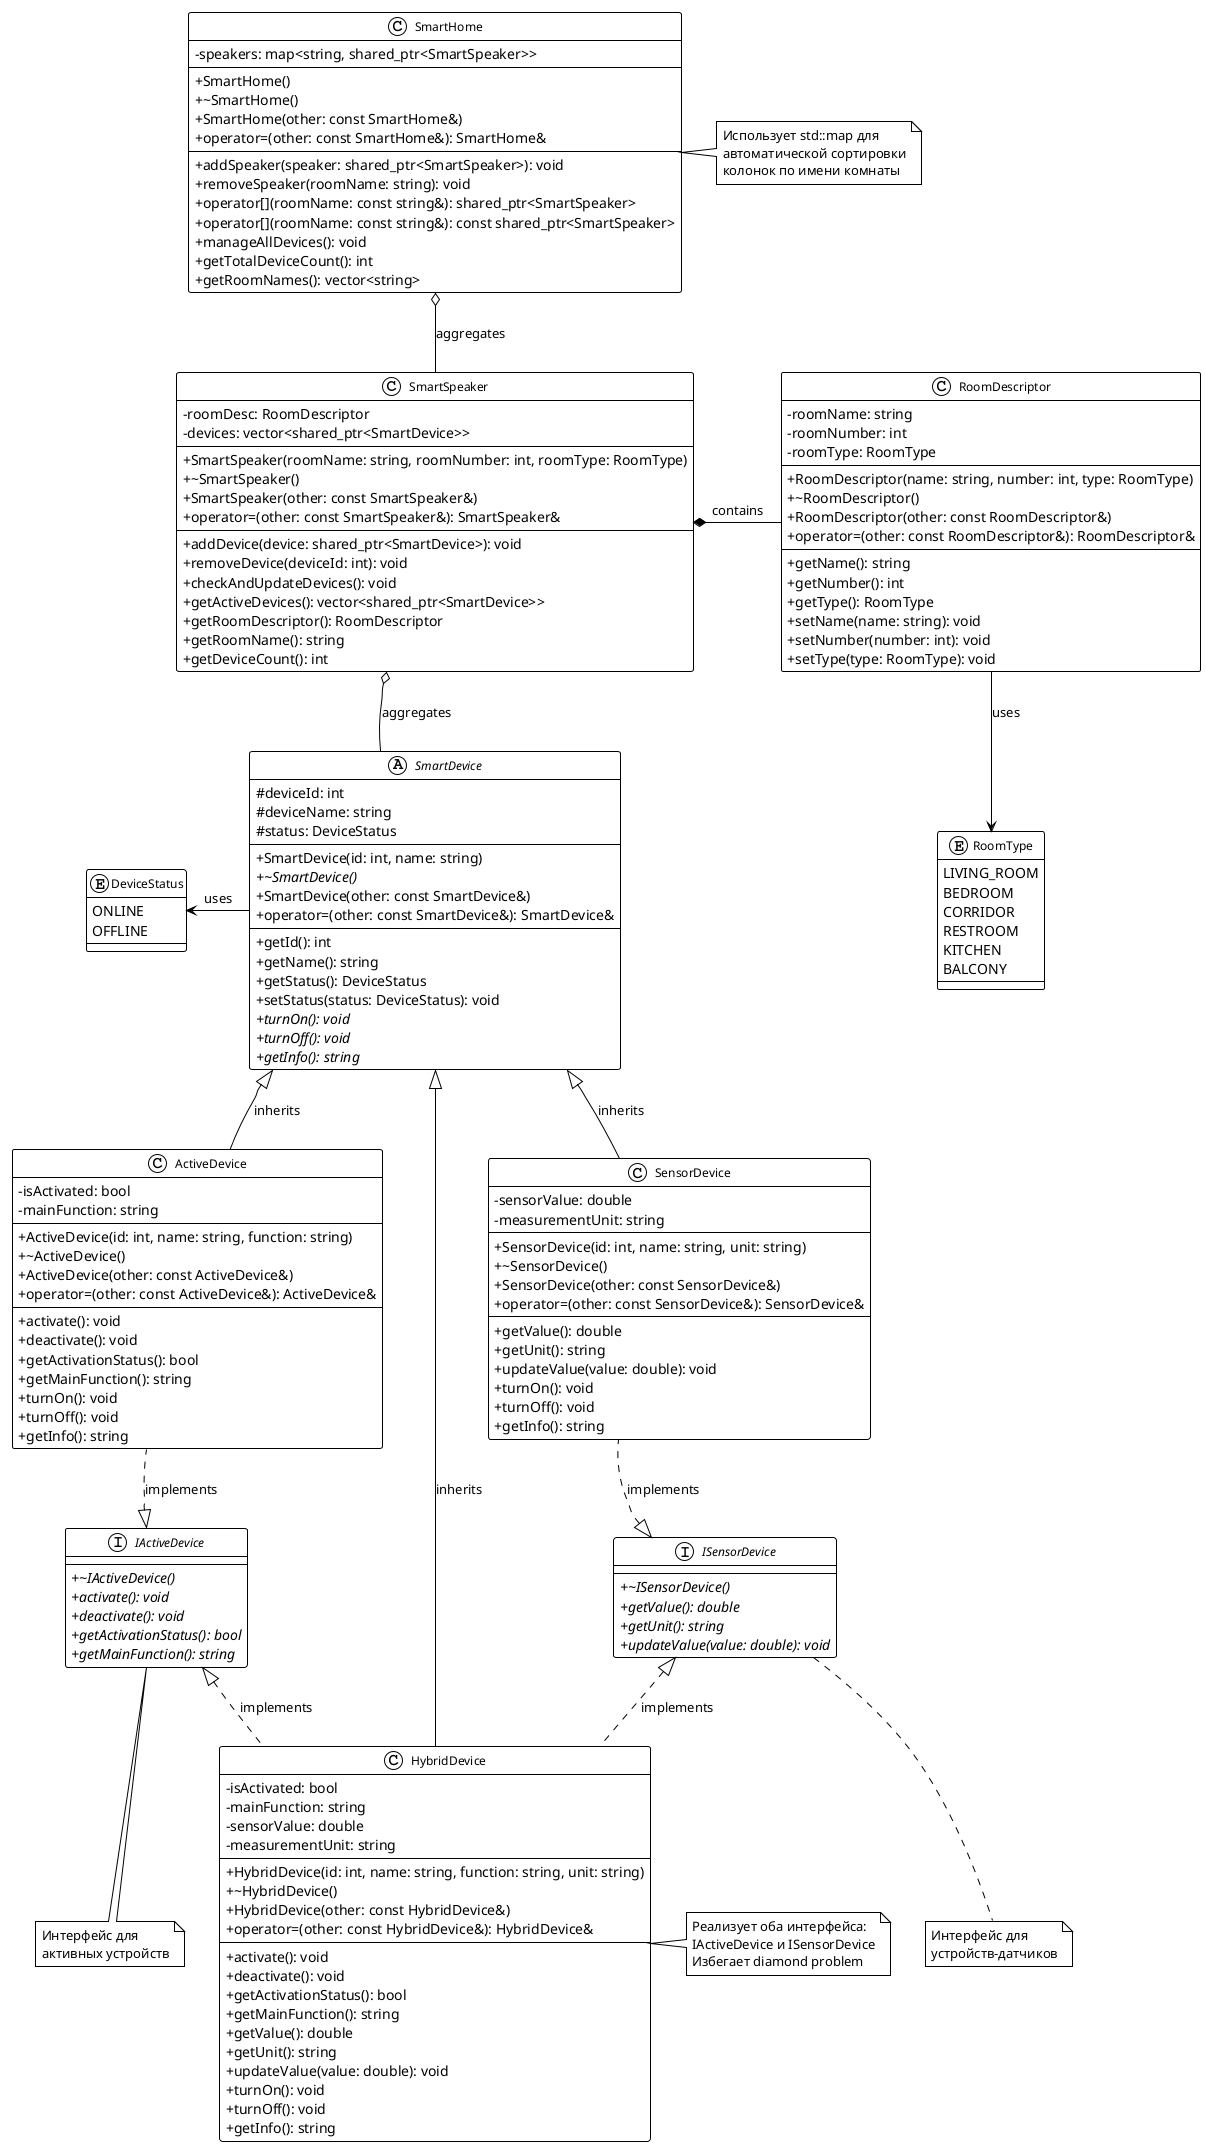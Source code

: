 @startuml SmartHouse_ClassDiagram

!theme plain
skinparam classAttributeIconSize 0
skinparam classFontSize 12
skinparam packageFontSize 14

class SmartSpeaker {
    -roomDesc: RoomDescriptor
    -devices: vector<shared_ptr<SmartDevice>>
    --
    +SmartSpeaker(roomName: string, roomNumber: int, roomType: RoomType)
    +~SmartSpeaker()
    +SmartSpeaker(other: const SmartSpeaker&)
    +operator=(other: const SmartSpeaker&): SmartSpeaker&
    --
    +addDevice(device: shared_ptr<SmartDevice>): void
    +removeDevice(deviceId: int): void
    +checkAndUpdateDevices(): void
    +getActiveDevices(): vector<shared_ptr<SmartDevice>>
    +getRoomDescriptor(): RoomDescriptor
    +getRoomName(): string
    +getDeviceCount(): int
}

class SmartHome {
    -speakers: map<string, shared_ptr<SmartSpeaker>>
    --
    +SmartHome()
    +~SmartHome()
    +SmartHome(other: const SmartHome&)
    +operator=(other: const SmartHome&): SmartHome&
    --
    +addSpeaker(speaker: shared_ptr<SmartSpeaker>): void
    +removeSpeaker(roomName: string): void
    +operator[](roomName: const string&): shared_ptr<SmartSpeaker>
    +operator[](roomName: const string&): const shared_ptr<SmartSpeaker>
    +manageAllDevices(): void
    +getTotalDeviceCount(): int
    +getRoomNames(): vector<string>
}

class RoomDescriptor {
    -roomName: string
    -roomNumber: int
    -roomType: RoomType
    --
    +RoomDescriptor(name: string, number: int, type: RoomType)
    +~RoomDescriptor()
    +RoomDescriptor(other: const RoomDescriptor&)
    +operator=(other: const RoomDescriptor&): RoomDescriptor&
    --
    +getName(): string
    +getNumber(): int
    +getType(): RoomType
    +setName(name: string): void
    +setNumber(number: int): void
    +setType(type: RoomType): void
}

enum RoomType {
    LIVING_ROOM
    BEDROOM
    CORRIDOR
    RESTROOM
    KITCHEN
    BALCONY
}

abstract class SmartDevice {
    #deviceId: int
    #deviceName: string
    #status: DeviceStatus
    --
    +SmartDevice(id: int, name: string)
    +{abstract} ~SmartDevice()
    +SmartDevice(other: const SmartDevice&)
    +operator=(other: const SmartDevice&): SmartDevice&
    --
    +getId(): int
    +getName(): string
    +getStatus(): DeviceStatus
    +setStatus(status: DeviceStatus): void
    +{abstract} turnOn(): void
    +{abstract} turnOff(): void
    +{abstract} getInfo(): string
}

enum DeviceStatus {
    ONLINE
    OFFLINE
}

interface IActiveDevice {
    +{abstract} ~IActiveDevice()
    +{abstract} activate(): void
    +{abstract} deactivate(): void
    +{abstract} getActivationStatus(): bool
    +{abstract} getMainFunction(): string
}

interface ISensorDevice {
    +{abstract} ~ISensorDevice()
    +{abstract} getValue(): double
    +{abstract} getUnit(): string
    +{abstract} updateValue(value: double): void
}

class ActiveDevice {
    -isActivated: bool
    -mainFunction: string
    --
    +ActiveDevice(id: int, name: string, function: string)
    +~ActiveDevice()
    +ActiveDevice(other: const ActiveDevice&)
    +operator=(other: const ActiveDevice&): ActiveDevice&
    --
    +activate(): void
    +deactivate(): void
    +getActivationStatus(): bool
    +getMainFunction(): string
    +turnOn(): void
    +turnOff(): void
    +getInfo(): string
}

class SensorDevice {
    -sensorValue: double
    -measurementUnit: string
    --
    +SensorDevice(id: int, name: string, unit: string)
    +~SensorDevice()
    +SensorDevice(other: const SensorDevice&)
    +operator=(other: const SensorDevice&): SensorDevice&
    --
    +getValue(): double
    +getUnit(): string
    +updateValue(value: double): void
    +turnOn(): void
    +turnOff(): void
    +getInfo(): string
}

class HybridDevice {
    -isActivated: bool
    -mainFunction: string
    -sensorValue: double
    -measurementUnit: string
    --
    +HybridDevice(id: int, name: string, function: string, unit: string)
    +~HybridDevice()
    +HybridDevice(other: const HybridDevice&)
    +operator=(other: const HybridDevice&): HybridDevice&
    --
    +activate(): void
    +deactivate(): void
    +getActivationStatus(): bool
    +getMainFunction(): string
    +getValue(): double
    +getUnit(): string
    +updateValue(value: double): void
    +turnOn(): void
    +turnOff(): void
    +getInfo(): string
}

'Вёрстка
RoomDescriptor -[hidden]right- SmartSpeaker
SmartDevice -[hidden]down- SmartSpeaker
ActiveDevice -[hidden]down- IActiveDevice
SensorDevice -[hidden]down- ISensorDevice
ActiveDevice -[hidden]down- SmartDevice
SensorDevice -[hidden]down- SmartDevice
SensorDevice -[hidden]down- HybridDevice
ActiveDevice -[hidden]down- HybridDevice
DeviceStatus -[hidden]right- SmartDevice

' Отношения
RoomDescriptor --> RoomType : uses
SmartDevice --> DeviceStatus : uses

' Наследование классов от SmartDevice
SmartDevice <|-- ActiveDevice : inherits
SmartDevice <|-- SensorDevice : inherits
SmartDevice <|-- HybridDevice : inherits

' Реализация интерфейсов
IActiveDevice <|.. ActiveDevice : implements
ISensorDevice <|.. SensorDevice : implements
IActiveDevice <|.. HybridDevice : implements
ISensorDevice <|.. HybridDevice : implements

' Композиция и агрегация
SmartSpeaker *-- RoomDescriptor : contains
SmartSpeaker o-- SmartDevice : aggregates
SmartHome o-- SmartSpeaker : aggregates

' Примечания
note right of SmartHome : Использует std::map для\nавтоматической сортировки\nколонок по имени комнаты
note right of HybridDevice : Реализует оба интерфейса:\nIActiveDevice и ISensorDevice\nИзбегает diamond problem
note bottom of IActiveDevice : Интерфейс для\nактивных устройств
note bottom of ISensorDevice : Интерфейс для\nустройств-датчиков

@enduml 